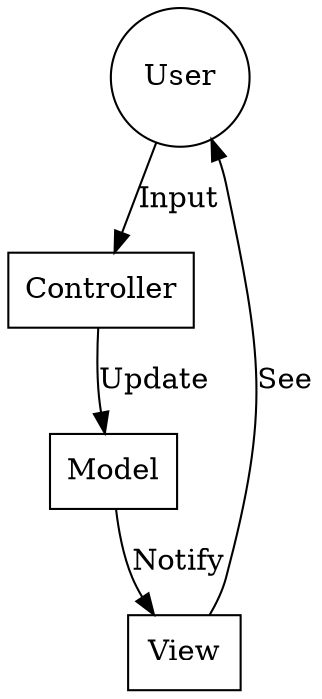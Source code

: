 digraph MVC {
	//circo
	node[shape=box];
	user[label="User", shape=circle];
	view[label="View"];
	controller[label="Controller"];
	model[label="Model"];
	controller->model[label="Update"];
	model->view[label="Notify"];
	user->controller[label="Input"];
	view->user[label="See"];
}